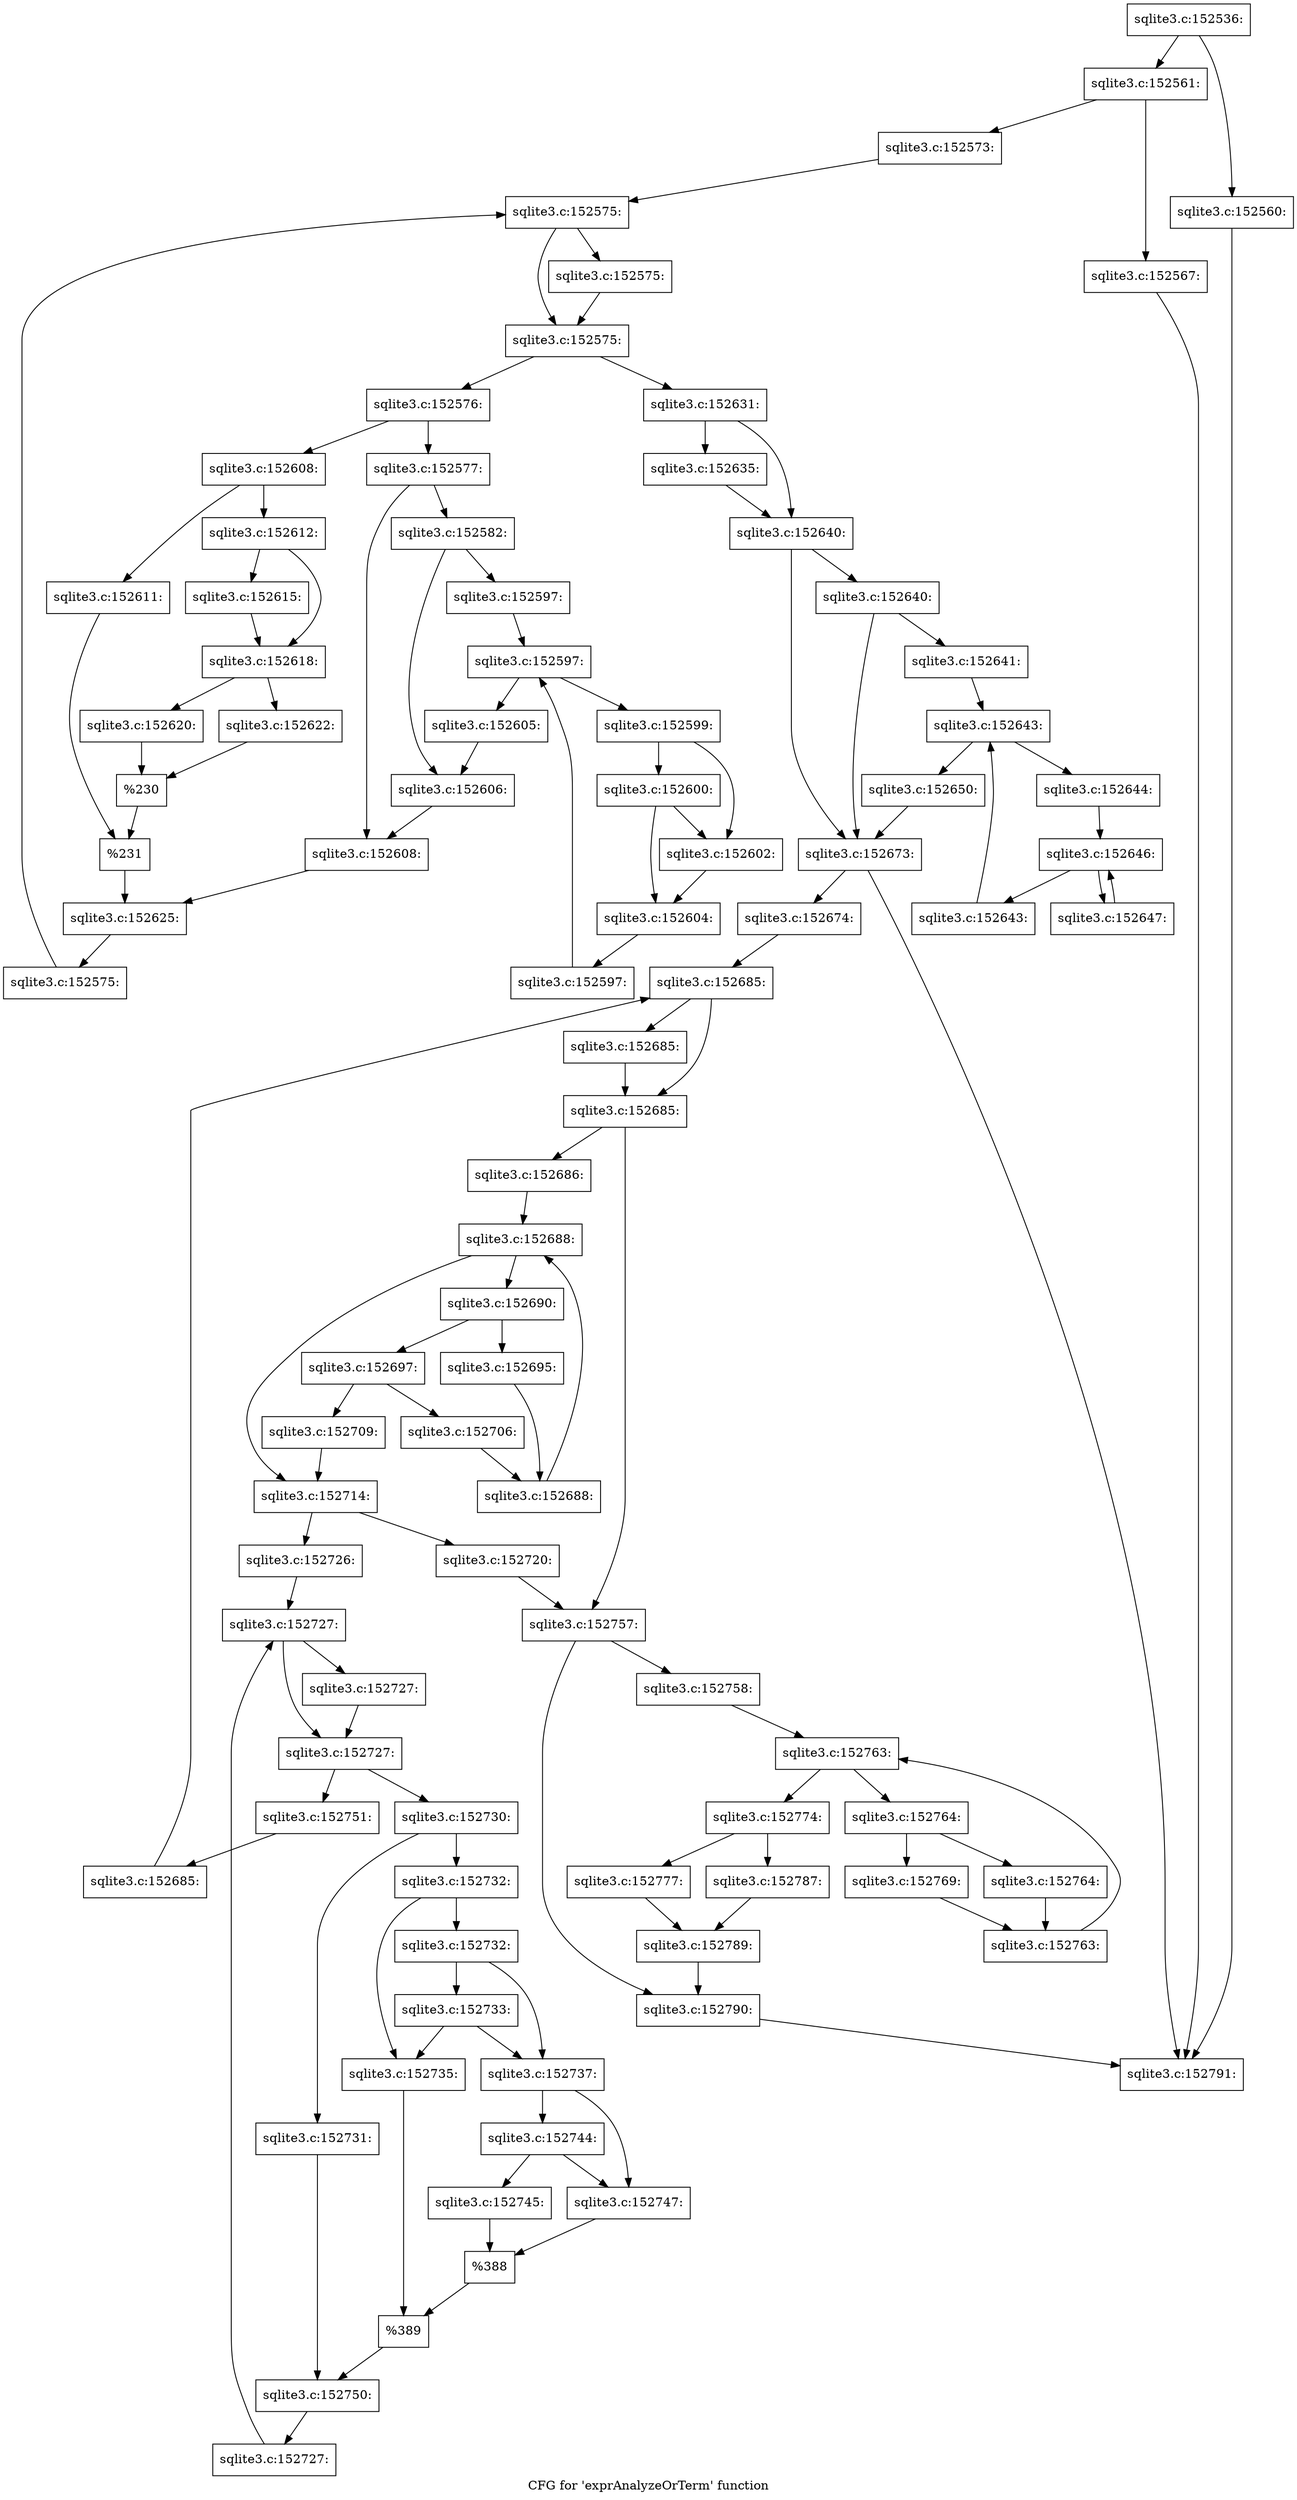 digraph "CFG for 'exprAnalyzeOrTerm' function" {
	label="CFG for 'exprAnalyzeOrTerm' function";

	Node0x55c0f95ddcc0 [shape=record,label="{sqlite3.c:152536:}"];
	Node0x55c0f95ddcc0 -> Node0x55c0f95e3150;
	Node0x55c0f95ddcc0 -> Node0x55c0f95e31a0;
	Node0x55c0f95e3150 [shape=record,label="{sqlite3.c:152560:}"];
	Node0x55c0f95e3150 -> Node0x55c0f95f5180;
	Node0x55c0f95e31a0 [shape=record,label="{sqlite3.c:152561:}"];
	Node0x55c0f95e31a0 -> Node0x55c0f95e4810;
	Node0x55c0f95e31a0 -> Node0x55c0f95e4860;
	Node0x55c0f95e4810 [shape=record,label="{sqlite3.c:152567:}"];
	Node0x55c0f95e4810 -> Node0x55c0f95f5180;
	Node0x55c0f95e4860 [shape=record,label="{sqlite3.c:152573:}"];
	Node0x55c0f95e4860 -> Node0x55c0f95e57b0;
	Node0x55c0f95e57b0 [shape=record,label="{sqlite3.c:152575:}"];
	Node0x55c0f95e57b0 -> Node0x55c0f95e5aa0;
	Node0x55c0f95e57b0 -> Node0x55c0f95e5a50;
	Node0x55c0f95e5aa0 [shape=record,label="{sqlite3.c:152575:}"];
	Node0x55c0f95e5aa0 -> Node0x55c0f95e5a50;
	Node0x55c0f95e5a50 [shape=record,label="{sqlite3.c:152575:}"];
	Node0x55c0f95e5a50 -> Node0x55c0f95e59d0;
	Node0x55c0f95e5a50 -> Node0x55c0f95e5020;
	Node0x55c0f95e59d0 [shape=record,label="{sqlite3.c:152576:}"];
	Node0x55c0f95e59d0 -> Node0x55c0f95e61e0;
	Node0x55c0f95e59d0 -> Node0x55c0f95e6280;
	Node0x55c0f95e61e0 [shape=record,label="{sqlite3.c:152577:}"];
	Node0x55c0f95e61e0 -> Node0x55c0f95e7030;
	Node0x55c0f95e61e0 -> Node0x55c0f95e7080;
	Node0x55c0f95e7030 [shape=record,label="{sqlite3.c:152582:}"];
	Node0x55c0f95e7030 -> Node0x55c0f95ea140;
	Node0x55c0f95e7030 -> Node0x55c0f95ea0f0;
	Node0x55c0f95ea0f0 [shape=record,label="{sqlite3.c:152597:}"];
	Node0x55c0f95ea0f0 -> Node0x55c0f95eaa40;
	Node0x55c0f95eaa40 [shape=record,label="{sqlite3.c:152597:}"];
	Node0x55c0f95eaa40 -> Node0x55c0f95eac60;
	Node0x55c0f95eaa40 -> Node0x55c0f95ea570;
	Node0x55c0f95eac60 [shape=record,label="{sqlite3.c:152599:}"];
	Node0x55c0f95eac60 -> Node0x55c0f95eb270;
	Node0x55c0f95eac60 -> Node0x55c0f95eb310;
	Node0x55c0f95eb310 [shape=record,label="{sqlite3.c:152600:}"];
	Node0x55c0f95eb310 -> Node0x55c0f95eb270;
	Node0x55c0f95eb310 -> Node0x55c0f95eb2c0;
	Node0x55c0f95eb270 [shape=record,label="{sqlite3.c:152602:}"];
	Node0x55c0f95eb270 -> Node0x55c0f95eb2c0;
	Node0x55c0f95eb2c0 [shape=record,label="{sqlite3.c:152604:}"];
	Node0x55c0f95eb2c0 -> Node0x55c0f95eabd0;
	Node0x55c0f95eabd0 [shape=record,label="{sqlite3.c:152597:}"];
	Node0x55c0f95eabd0 -> Node0x55c0f95eaa40;
	Node0x55c0f95ea570 [shape=record,label="{sqlite3.c:152605:}"];
	Node0x55c0f95ea570 -> Node0x55c0f95ea140;
	Node0x55c0f95ea140 [shape=record,label="{sqlite3.c:152606:}"];
	Node0x55c0f95ea140 -> Node0x55c0f95e7080;
	Node0x55c0f95e7080 [shape=record,label="{sqlite3.c:152608:}"];
	Node0x55c0f95e7080 -> Node0x55c0f95e6230;
	Node0x55c0f95e6280 [shape=record,label="{sqlite3.c:152608:}"];
	Node0x55c0f95e6280 -> Node0x55c0f95ed150;
	Node0x55c0f95e6280 -> Node0x55c0f95ed1f0;
	Node0x55c0f95ed150 [shape=record,label="{sqlite3.c:152611:}"];
	Node0x55c0f95ed150 -> Node0x55c0f95ed1a0;
	Node0x55c0f95ed1f0 [shape=record,label="{sqlite3.c:152612:}"];
	Node0x55c0f95ed1f0 -> Node0x55c0f95ee1c0;
	Node0x55c0f95ed1f0 -> Node0x55c0f95ee210;
	Node0x55c0f95ee1c0 [shape=record,label="{sqlite3.c:152615:}"];
	Node0x55c0f95ee1c0 -> Node0x55c0f95ee210;
	Node0x55c0f95ee210 [shape=record,label="{sqlite3.c:152618:}"];
	Node0x55c0f95ee210 -> Node0x55c0f95efb00;
	Node0x55c0f95ee210 -> Node0x55c0f95efba0;
	Node0x55c0f95efb00 [shape=record,label="{sqlite3.c:152620:}"];
	Node0x55c0f95efb00 -> Node0x55c0f95efb50;
	Node0x55c0f95efba0 [shape=record,label="{sqlite3.c:152622:}"];
	Node0x55c0f95efba0 -> Node0x55c0f95efb50;
	Node0x55c0f95efb50 [shape=record,label="{%230}"];
	Node0x55c0f95efb50 -> Node0x55c0f95ed1a0;
	Node0x55c0f95ed1a0 [shape=record,label="{%231}"];
	Node0x55c0f95ed1a0 -> Node0x55c0f95e6230;
	Node0x55c0f95e6230 [shape=record,label="{sqlite3.c:152625:}"];
	Node0x55c0f95e6230 -> Node0x55c0f95e5940;
	Node0x55c0f95e5940 [shape=record,label="{sqlite3.c:152575:}"];
	Node0x55c0f95e5940 -> Node0x55c0f95e57b0;
	Node0x55c0f95e5020 [shape=record,label="{sqlite3.c:152631:}"];
	Node0x55c0f95e5020 -> Node0x55c0f95f1740;
	Node0x55c0f95e5020 -> Node0x55c0f95f1790;
	Node0x55c0f95f1740 [shape=record,label="{sqlite3.c:152635:}"];
	Node0x55c0f95f1740 -> Node0x55c0f95f1790;
	Node0x55c0f95f1790 [shape=record,label="{sqlite3.c:152640:}"];
	Node0x55c0f95f1790 -> Node0x55c0f95f1ec0;
	Node0x55c0f95f1790 -> Node0x55c0f95f1e70;
	Node0x55c0f95f1ec0 [shape=record,label="{sqlite3.c:152640:}"];
	Node0x55c0f95f1ec0 -> Node0x55c0f95f1e20;
	Node0x55c0f95f1ec0 -> Node0x55c0f95f1e70;
	Node0x55c0f95f1e20 [shape=record,label="{sqlite3.c:152641:}"];
	Node0x55c0f95f1e20 -> Node0x55c0f95f2c00;
	Node0x55c0f95f2c00 [shape=record,label="{sqlite3.c:152643:}"];
	Node0x55c0f95f2c00 -> Node0x55c0f6646740;
	Node0x55c0f95f2c00 -> Node0x55c0f95f2d60;
	Node0x55c0f6646740 [shape=record,label="{sqlite3.c:152644:}"];
	Node0x55c0f6646740 -> Node0x55c0f95f4260;
	Node0x55c0f95f4260 [shape=record,label="{sqlite3.c:152646:}"];
	Node0x55c0f95f4260 -> Node0x55c0f95f49d0;
	Node0x55c0f95f4260 -> Node0x55c0f95f42e0;
	Node0x55c0f95f49d0 [shape=record,label="{sqlite3.c:152647:}"];
	Node0x55c0f95f49d0 -> Node0x55c0f95f4260;
	Node0x55c0f95f42e0 [shape=record,label="{sqlite3.c:152643:}"];
	Node0x55c0f95f42e0 -> Node0x55c0f95f2c00;
	Node0x55c0f95f2d60 [shape=record,label="{sqlite3.c:152650:}"];
	Node0x55c0f95f2d60 -> Node0x55c0f95f1e70;
	Node0x55c0f95f1e70 [shape=record,label="{sqlite3.c:152673:}"];
	Node0x55c0f95f1e70 -> Node0x55c0f6646790;
	Node0x55c0f95f1e70 -> Node0x55c0f95f5180;
	Node0x55c0f6646790 [shape=record,label="{sqlite3.c:152674:}"];
	Node0x55c0f6646790 -> Node0x55c0f95f66d0;
	Node0x55c0f95f66d0 [shape=record,label="{sqlite3.c:152685:}"];
	Node0x55c0f95f66d0 -> Node0x55c0f95f68e0;
	Node0x55c0f95f66d0 -> Node0x55c0f95f6890;
	Node0x55c0f95f68e0 [shape=record,label="{sqlite3.c:152685:}"];
	Node0x55c0f95f68e0 -> Node0x55c0f95f6890;
	Node0x55c0f95f6890 [shape=record,label="{sqlite3.c:152685:}"];
	Node0x55c0f95f6890 -> Node0x55c0f95f6810;
	Node0x55c0f95f6890 -> Node0x55c0f95f6520;
	Node0x55c0f95f6810 [shape=record,label="{sqlite3.c:152686:}"];
	Node0x55c0f95f6810 -> Node0x55c0f95f7aa0;
	Node0x55c0f95f7aa0 [shape=record,label="{sqlite3.c:152688:}"];
	Node0x55c0f95f7aa0 -> Node0x55c0f95f7cc0;
	Node0x55c0f95f7aa0 -> Node0x55c0f95f7630;
	Node0x55c0f95f7cc0 [shape=record,label="{sqlite3.c:152690:}"];
	Node0x55c0f95f7cc0 -> Node0x55c0f95f8520;
	Node0x55c0f95f7cc0 -> Node0x55c0f95f8570;
	Node0x55c0f95f8520 [shape=record,label="{sqlite3.c:152695:}"];
	Node0x55c0f95f8520 -> Node0x55c0f95f7c30;
	Node0x55c0f95f8570 [shape=record,label="{sqlite3.c:152697:}"];
	Node0x55c0f95f8570 -> Node0x55c0f95f8c40;
	Node0x55c0f95f8570 -> Node0x55c0f95f8c90;
	Node0x55c0f95f8c40 [shape=record,label="{sqlite3.c:152706:}"];
	Node0x55c0f95f8c40 -> Node0x55c0f95f7c30;
	Node0x55c0f95f8c90 [shape=record,label="{sqlite3.c:152709:}"];
	Node0x55c0f95f8c90 -> Node0x55c0f95f7630;
	Node0x55c0f95f7c30 [shape=record,label="{sqlite3.c:152688:}"];
	Node0x55c0f95f7c30 -> Node0x55c0f95f7aa0;
	Node0x55c0f95f7630 [shape=record,label="{sqlite3.c:152714:}"];
	Node0x55c0f95f7630 -> Node0x55c0f95fa920;
	Node0x55c0f95f7630 -> Node0x55c0f95fa970;
	Node0x55c0f95fa920 [shape=record,label="{sqlite3.c:152720:}"];
	Node0x55c0f95fa920 -> Node0x55c0f95f6520;
	Node0x55c0f95fa970 [shape=record,label="{sqlite3.c:152726:}"];
	Node0x55c0f95fa970 -> Node0x55c0f95fafa0;
	Node0x55c0f95fafa0 [shape=record,label="{sqlite3.c:152727:}"];
	Node0x55c0f95fafa0 -> Node0x55c0f95fb290;
	Node0x55c0f95fafa0 -> Node0x55c0f95fb240;
	Node0x55c0f95fb290 [shape=record,label="{sqlite3.c:152727:}"];
	Node0x55c0f95fb290 -> Node0x55c0f95fb240;
	Node0x55c0f95fb240 [shape=record,label="{sqlite3.c:152727:}"];
	Node0x55c0f95fb240 -> Node0x55c0f95fb1c0;
	Node0x55c0f95fb240 -> Node0x55c0f95faf10;
	Node0x55c0f95fb1c0 [shape=record,label="{sqlite3.c:152730:}"];
	Node0x55c0f95fb1c0 -> Node0x55c0f95fba30;
	Node0x55c0f95fb1c0 -> Node0x55c0f95fbad0;
	Node0x55c0f95fba30 [shape=record,label="{sqlite3.c:152731:}"];
	Node0x55c0f95fba30 -> Node0x55c0f95fba80;
	Node0x55c0f95fbad0 [shape=record,label="{sqlite3.c:152732:}"];
	Node0x55c0f95fbad0 -> Node0x55c0f95fc530;
	Node0x55c0f95fbad0 -> Node0x55c0f95fc620;
	Node0x55c0f95fc620 [shape=record,label="{sqlite3.c:152732:}"];
	Node0x55c0f95fc620 -> Node0x55c0f95fccb0;
	Node0x55c0f95fc620 -> Node0x55c0f95fc5d0;
	Node0x55c0f95fccb0 [shape=record,label="{sqlite3.c:152733:}"];
	Node0x55c0f95fccb0 -> Node0x55c0f95fc530;
	Node0x55c0f95fccb0 -> Node0x55c0f95fc5d0;
	Node0x55c0f95fc530 [shape=record,label="{sqlite3.c:152735:}"];
	Node0x55c0f95fc530 -> Node0x55c0f95fc580;
	Node0x55c0f95fc5d0 [shape=record,label="{sqlite3.c:152737:}"];
	Node0x55c0f95fc5d0 -> Node0x55c0f95feba0;
	Node0x55c0f95fc5d0 -> Node0x55c0f95feb50;
	Node0x55c0f95feba0 [shape=record,label="{sqlite3.c:152744:}"];
	Node0x55c0f95feba0 -> Node0x55c0f95feab0;
	Node0x55c0f95feba0 -> Node0x55c0f95feb50;
	Node0x55c0f95feab0 [shape=record,label="{sqlite3.c:152745:}"];
	Node0x55c0f95feab0 -> Node0x55c0f95feb00;
	Node0x55c0f95feb50 [shape=record,label="{sqlite3.c:152747:}"];
	Node0x55c0f95feb50 -> Node0x55c0f95feb00;
	Node0x55c0f95feb00 [shape=record,label="{%388}"];
	Node0x55c0f95feb00 -> Node0x55c0f95fc580;
	Node0x55c0f95fc580 [shape=record,label="{%389}"];
	Node0x55c0f95fc580 -> Node0x55c0f95fba80;
	Node0x55c0f95fba80 [shape=record,label="{sqlite3.c:152750:}"];
	Node0x55c0f95fba80 -> Node0x55c0f95fb130;
	Node0x55c0f95fb130 [shape=record,label="{sqlite3.c:152727:}"];
	Node0x55c0f95fb130 -> Node0x55c0f95fafa0;
	Node0x55c0f95faf10 [shape=record,label="{sqlite3.c:152751:}"];
	Node0x55c0f95faf10 -> Node0x55c0f95f6780;
	Node0x55c0f95f6780 [shape=record,label="{sqlite3.c:152685:}"];
	Node0x55c0f95f6780 -> Node0x55c0f95f66d0;
	Node0x55c0f95f6520 [shape=record,label="{sqlite3.c:152757:}"];
	Node0x55c0f95f6520 -> Node0x55c0f96004b0;
	Node0x55c0f95f6520 -> Node0x55c0f9600500;
	Node0x55c0f96004b0 [shape=record,label="{sqlite3.c:152758:}"];
	Node0x55c0f96004b0 -> Node0x55c0f9601c30;
	Node0x55c0f9601c30 [shape=record,label="{sqlite3.c:152763:}"];
	Node0x55c0f9601c30 -> Node0x55c0f9601e50;
	Node0x55c0f9601c30 -> Node0x55c0f96014a0;
	Node0x55c0f9601e50 [shape=record,label="{sqlite3.c:152764:}"];
	Node0x55c0f9601e50 -> Node0x55c0f9602260;
	Node0x55c0f9601e50 -> Node0x55c0f96022b0;
	Node0x55c0f9602260 [shape=record,label="{sqlite3.c:152764:}"];
	Node0x55c0f9602260 -> Node0x55c0f9601dc0;
	Node0x55c0f96022b0 [shape=record,label="{sqlite3.c:152769:}"];
	Node0x55c0f96022b0 -> Node0x55c0f9601dc0;
	Node0x55c0f9601dc0 [shape=record,label="{sqlite3.c:152763:}"];
	Node0x55c0f9601dc0 -> Node0x55c0f9601c30;
	Node0x55c0f96014a0 [shape=record,label="{sqlite3.c:152774:}"];
	Node0x55c0f96014a0 -> Node0x55c0f9604670;
	Node0x55c0f96014a0 -> Node0x55c0f9604710;
	Node0x55c0f9604670 [shape=record,label="{sqlite3.c:152777:}"];
	Node0x55c0f9604670 -> Node0x55c0f96046c0;
	Node0x55c0f9604710 [shape=record,label="{sqlite3.c:152787:}"];
	Node0x55c0f9604710 -> Node0x55c0f96046c0;
	Node0x55c0f96046c0 [shape=record,label="{sqlite3.c:152789:}"];
	Node0x55c0f96046c0 -> Node0x55c0f9600500;
	Node0x55c0f9600500 [shape=record,label="{sqlite3.c:152790:}"];
	Node0x55c0f9600500 -> Node0x55c0f95f5180;
	Node0x55c0f95f5180 [shape=record,label="{sqlite3.c:152791:}"];
}
